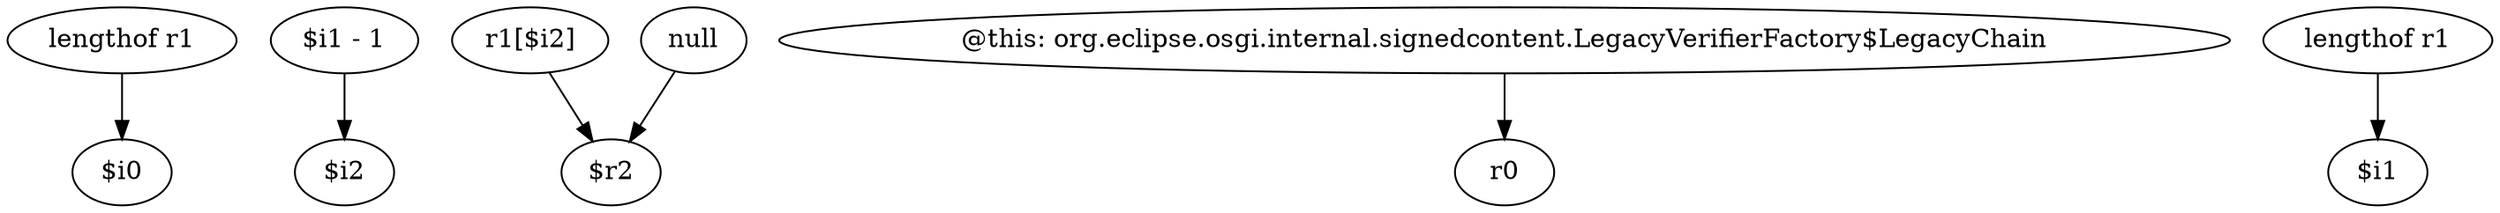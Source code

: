 digraph g {
0[label="lengthof r1"]
1[label="$i0"]
0->1[label=""]
2[label="$i1 - 1"]
3[label="$i2"]
2->3[label=""]
4[label="r1[$i2]"]
5[label="$r2"]
4->5[label=""]
6[label="@this: org.eclipse.osgi.internal.signedcontent.LegacyVerifierFactory$LegacyChain"]
7[label="r0"]
6->7[label=""]
8[label="lengthof r1"]
9[label="$i1"]
8->9[label=""]
10[label="null"]
10->5[label=""]
}